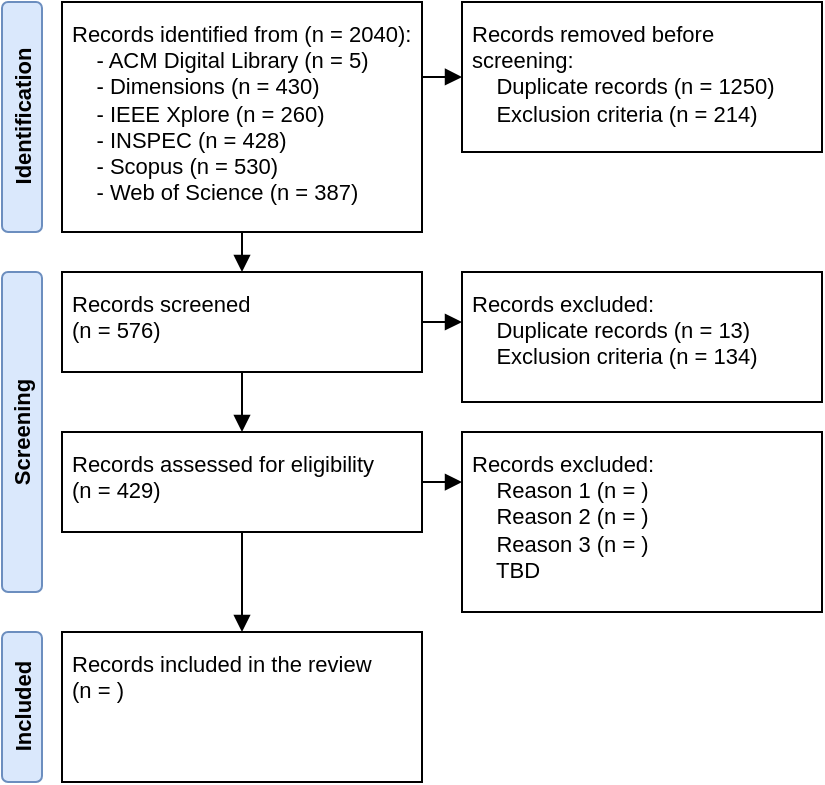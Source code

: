 <mxfile version="14.6.13" type="device"><diagram id="-SvZJyCZ2oTWPze2D8M6" name="selection"><mxGraphModel dx="906" dy="506" grid="1" gridSize="5" guides="1" tooltips="1" connect="1" arrows="1" fold="1" page="1" pageScale="1" pageWidth="827" pageHeight="1169" math="0" shadow="0"><root><mxCell id="0"/><mxCell id="1" parent="0"/><mxCell id="rofuksAHTLjdw5w64DGp-1" value="&lt;b style=&quot;font-size: 11px;&quot;&gt;Identification&lt;/b&gt;" style="rounded=1;whiteSpace=wrap;html=1;rotation=-90;fontSize=11;fillColor=#dae8fc;strokeColor=#6c8ebf;" parent="1" vertex="1"><mxGeometry x="-27.5" y="67.5" width="115" height="20" as="geometry"/></mxCell><mxCell id="rofuksAHTLjdw5w64DGp-8" style="edgeStyle=orthogonalEdgeStyle;rounded=0;orthogonalLoop=1;jettySize=auto;html=1;exitX=0.5;exitY=1;exitDx=0;exitDy=0;entryX=0.5;entryY=0;entryDx=0;entryDy=0;fontSize=11;endArrow=block;endFill=1;" parent="1" source="rofuksAHTLjdw5w64DGp-2" target="rofuksAHTLjdw5w64DGp-5" edge="1"><mxGeometry relative="1" as="geometry"/></mxCell><mxCell id="rofuksAHTLjdw5w64DGp-2" value="Records identified from (n = 2040):&lt;br style=&quot;font-size: 11px&quot;&gt;&amp;nbsp; &amp;nbsp; - ACM Digital Library (n = 5)&lt;br style=&quot;font-size: 11px&quot;&gt;&amp;nbsp; &amp;nbsp; - Dimensions (n = 430)&lt;br style=&quot;font-size: 11px&quot;&gt;&amp;nbsp; &amp;nbsp; - IEEE Xplore (n = 260)&lt;br style=&quot;font-size: 11px&quot;&gt;&amp;nbsp; &amp;nbsp; - INSPEC (n = 428)&lt;br style=&quot;font-size: 11px&quot;&gt;&amp;nbsp; &amp;nbsp; - Scopus (n = 530)&lt;br style=&quot;font-size: 11px&quot;&gt;&amp;nbsp; &amp;nbsp; - Web of Science (n = 387)" style="rounded=0;whiteSpace=wrap;html=1;align=left;spacing=5;fontSize=11;verticalAlign=top;" parent="1" vertex="1"><mxGeometry x="50" y="20" width="180" height="115" as="geometry"/></mxCell><mxCell id="N86_ARjYWa6j-Chm5Y0X-2" style="edgeStyle=orthogonalEdgeStyle;rounded=0;orthogonalLoop=1;jettySize=auto;html=1;exitX=0;exitY=0.5;exitDx=0;exitDy=0;entryX=1;entryY=0.326;entryDx=0;entryDy=0;entryPerimeter=0;startArrow=block;startFill=1;endArrow=none;endFill=0;" edge="1" parent="1" source="rofuksAHTLjdw5w64DGp-3" target="rofuksAHTLjdw5w64DGp-2"><mxGeometry relative="1" as="geometry"/></mxCell><mxCell id="rofuksAHTLjdw5w64DGp-3" value="Records removed before screening:&lt;br style=&quot;font-size: 11px&quot;&gt;&amp;nbsp; &amp;nbsp; Duplicate records (n = 1250)&lt;br style=&quot;font-size: 11px&quot;&gt;&amp;nbsp; &amp;nbsp; Exclusion criteria (n = 214)" style="rounded=0;whiteSpace=wrap;html=1;align=left;spacing=5;fontSize=11;verticalAlign=top;" parent="1" vertex="1"><mxGeometry x="250" y="20" width="180" height="75" as="geometry"/></mxCell><mxCell id="rofuksAHTLjdw5w64DGp-12" style="edgeStyle=orthogonalEdgeStyle;rounded=0;orthogonalLoop=1;jettySize=auto;html=1;exitX=0.5;exitY=1;exitDx=0;exitDy=0;entryX=0.5;entryY=0;entryDx=0;entryDy=0;fontSize=11;endArrow=block;endFill=1;" parent="1" source="rofuksAHTLjdw5w64DGp-5" target="rofuksAHTLjdw5w64DGp-9" edge="1"><mxGeometry relative="1" as="geometry"/></mxCell><mxCell id="N86_ARjYWa6j-Chm5Y0X-3" style="edgeStyle=orthogonalEdgeStyle;rounded=0;orthogonalLoop=1;jettySize=auto;html=1;exitX=1;exitY=0.5;exitDx=0;exitDy=0;startArrow=none;startFill=0;endArrow=block;endFill=1;" edge="1" parent="1" source="rofuksAHTLjdw5w64DGp-5"><mxGeometry relative="1" as="geometry"><mxPoint x="250" y="180" as="targetPoint"/></mxGeometry></mxCell><mxCell id="rofuksAHTLjdw5w64DGp-5" value="Records screened&lt;br&gt;(n = 576)" style="rounded=0;whiteSpace=wrap;html=1;align=left;spacing=5;fontSize=11;verticalAlign=top;" parent="1" vertex="1"><mxGeometry x="50" y="155" width="180" height="50" as="geometry"/></mxCell><mxCell id="rofuksAHTLjdw5w64DGp-6" value="Records excluded:&lt;br&gt;&amp;nbsp; &amp;nbsp; Duplicate records (n = 13)&lt;br&gt;&amp;nbsp; &amp;nbsp; Exclusion criteria (n = 134)" style="rounded=0;whiteSpace=wrap;html=1;align=left;spacing=5;fontSize=11;verticalAlign=top;" parent="1" vertex="1"><mxGeometry x="250" y="155" width="180" height="65" as="geometry"/></mxCell><mxCell id="rofuksAHTLjdw5w64DGp-11" style="edgeStyle=orthogonalEdgeStyle;rounded=0;orthogonalLoop=1;jettySize=auto;html=1;exitX=1;exitY=0.5;exitDx=0;exitDy=0;fontSize=11;endArrow=block;endFill=1;entryX=0;entryY=0.278;entryDx=0;entryDy=0;entryPerimeter=0;" parent="1" source="rofuksAHTLjdw5w64DGp-9" target="rofuksAHTLjdw5w64DGp-10" edge="1"><mxGeometry relative="1" as="geometry"><mxPoint x="245" y="260" as="targetPoint"/></mxGeometry></mxCell><mxCell id="rofuksAHTLjdw5w64DGp-17" style="edgeStyle=orthogonalEdgeStyle;rounded=0;orthogonalLoop=1;jettySize=auto;html=1;exitX=0.5;exitY=1;exitDx=0;exitDy=0;entryX=0.5;entryY=0;entryDx=0;entryDy=0;fontSize=11;endArrow=block;endFill=1;" parent="1" source="rofuksAHTLjdw5w64DGp-9" target="rofuksAHTLjdw5w64DGp-16" edge="1"><mxGeometry relative="1" as="geometry"/></mxCell><mxCell id="rofuksAHTLjdw5w64DGp-9" value="Records assessed for eligibility&lt;br&gt;(n = 429)" style="rounded=0;whiteSpace=wrap;html=1;align=left;spacing=5;fontSize=11;verticalAlign=top;" parent="1" vertex="1"><mxGeometry x="50" y="235" width="180" height="50" as="geometry"/></mxCell><mxCell id="rofuksAHTLjdw5w64DGp-10" value="Records excluded:&lt;br&gt;&amp;nbsp; &amp;nbsp; Reason 1 (n = )&lt;br&gt;&amp;nbsp; &amp;nbsp; Reason 2 (n = )&lt;br&gt;&amp;nbsp; &amp;nbsp; Reason 3 (n = )&lt;br&gt;&amp;nbsp; &amp;nbsp; TBD" style="rounded=0;whiteSpace=wrap;html=1;align=left;spacing=5;fontSize=11;verticalAlign=top;" parent="1" vertex="1"><mxGeometry x="250" y="235" width="180" height="90" as="geometry"/></mxCell><mxCell id="rofuksAHTLjdw5w64DGp-15" value="&lt;b style=&quot;font-size: 11px;&quot;&gt;Screening&lt;/b&gt;" style="rounded=1;whiteSpace=wrap;html=1;rotation=-90;fontSize=11;fillColor=#dae8fc;strokeColor=#6c8ebf;" parent="1" vertex="1"><mxGeometry x="-50" y="225" width="160" height="20" as="geometry"/></mxCell><mxCell id="rofuksAHTLjdw5w64DGp-16" value="Records included in the review&lt;br&gt;(n = )" style="rounded=0;whiteSpace=wrap;html=1;align=left;spacing=5;fontSize=11;verticalAlign=top;" parent="1" vertex="1"><mxGeometry x="50" y="335" width="180" height="75" as="geometry"/></mxCell><mxCell id="rofuksAHTLjdw5w64DGp-18" value="&lt;b style=&quot;font-size: 11px;&quot;&gt;Included&lt;/b&gt;" style="rounded=1;whiteSpace=wrap;html=1;rotation=-90;fontSize=11;fillColor=#dae8fc;strokeColor=#6c8ebf;" parent="1" vertex="1"><mxGeometry x="-7.5" y="362.5" width="75" height="20" as="geometry"/></mxCell></root></mxGraphModel></diagram></mxfile>